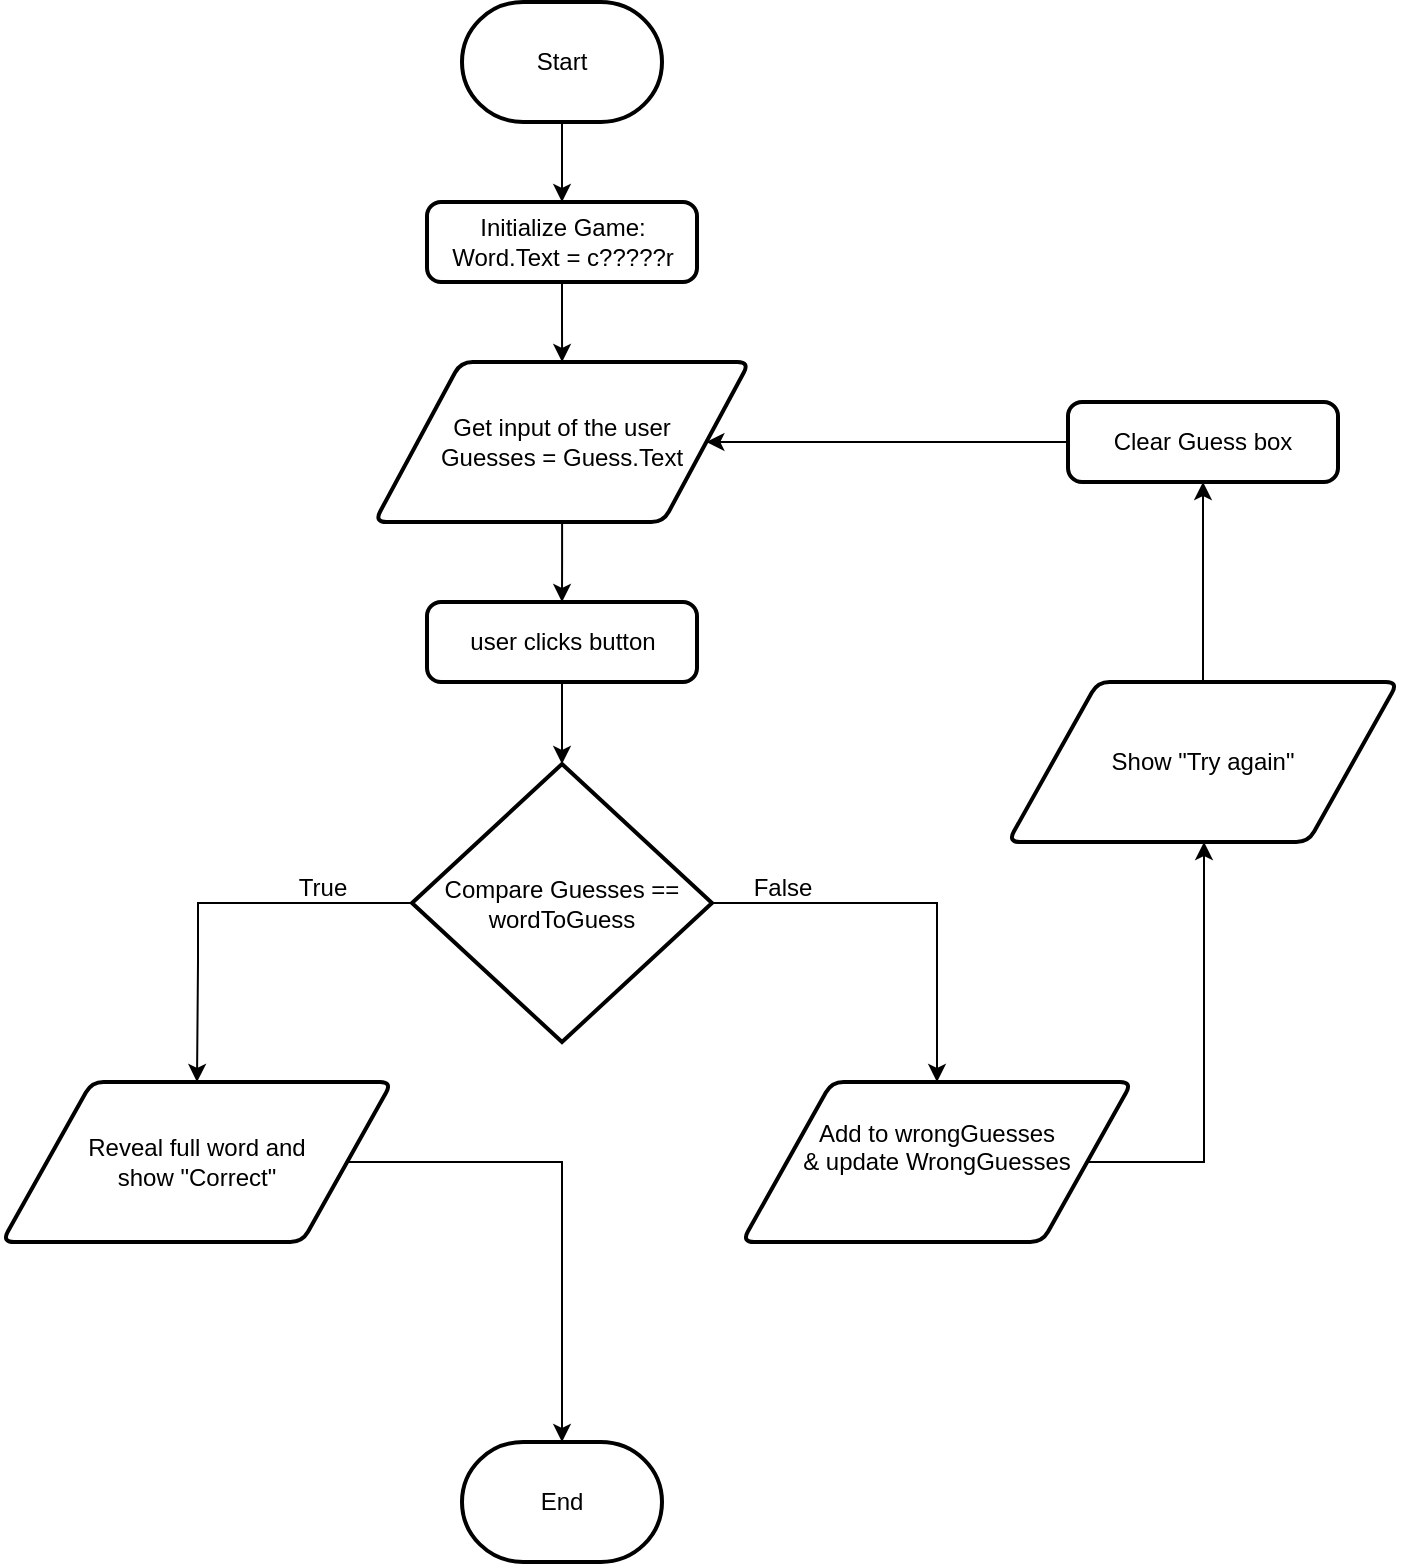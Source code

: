 <mxfile version="26.1.2">
  <diagram id="C5RBs43oDa-KdzZeNtuy" name="Page-1">
    <mxGraphModel dx="2261" dy="778" grid="1" gridSize="10" guides="1" tooltips="1" connect="1" arrows="1" fold="1" page="1" pageScale="1" pageWidth="827" pageHeight="1169" math="0" shadow="0">
      <root>
        <mxCell id="WIyWlLk6GJQsqaUBKTNV-0" />
        <mxCell id="WIyWlLk6GJQsqaUBKTNV-1" parent="WIyWlLk6GJQsqaUBKTNV-0" />
        <mxCell id="H9LgJbMJzpOpMejJTg3P-3" style="edgeStyle=orthogonalEdgeStyle;rounded=0;orthogonalLoop=1;jettySize=auto;html=1;entryX=0.5;entryY=0;entryDx=0;entryDy=0;" edge="1" parent="WIyWlLk6GJQsqaUBKTNV-1" source="H9LgJbMJzpOpMejJTg3P-0" target="H9LgJbMJzpOpMejJTg3P-2">
          <mxGeometry relative="1" as="geometry" />
        </mxCell>
        <mxCell id="H9LgJbMJzpOpMejJTg3P-0" value="Start" style="strokeWidth=2;html=1;shape=mxgraph.flowchart.terminator;whiteSpace=wrap;" vertex="1" parent="WIyWlLk6GJQsqaUBKTNV-1">
          <mxGeometry x="170" y="100" width="100" height="60" as="geometry" />
        </mxCell>
        <mxCell id="H9LgJbMJzpOpMejJTg3P-1" value="End" style="strokeWidth=2;html=1;shape=mxgraph.flowchart.terminator;whiteSpace=wrap;" vertex="1" parent="WIyWlLk6GJQsqaUBKTNV-1">
          <mxGeometry x="170" y="820" width="100" height="60" as="geometry" />
        </mxCell>
        <mxCell id="H9LgJbMJzpOpMejJTg3P-26" style="edgeStyle=orthogonalEdgeStyle;rounded=0;orthogonalLoop=1;jettySize=auto;html=1;" edge="1" parent="WIyWlLk6GJQsqaUBKTNV-1" source="H9LgJbMJzpOpMejJTg3P-2" target="H9LgJbMJzpOpMejJTg3P-6">
          <mxGeometry relative="1" as="geometry" />
        </mxCell>
        <mxCell id="H9LgJbMJzpOpMejJTg3P-2" value="Initialize Game: Word.Text = c?????r" style="rounded=1;whiteSpace=wrap;html=1;absoluteArcSize=1;arcSize=14;strokeWidth=2;" vertex="1" parent="WIyWlLk6GJQsqaUBKTNV-1">
          <mxGeometry x="152.5" y="200" width="135" height="40" as="geometry" />
        </mxCell>
        <mxCell id="H9LgJbMJzpOpMejJTg3P-4" value="user clicks button" style="rounded=1;whiteSpace=wrap;html=1;absoluteArcSize=1;arcSize=14;strokeWidth=2;" vertex="1" parent="WIyWlLk6GJQsqaUBKTNV-1">
          <mxGeometry x="152.5" y="400" width="135" height="40" as="geometry" />
        </mxCell>
        <mxCell id="H9LgJbMJzpOpMejJTg3P-27" style="edgeStyle=orthogonalEdgeStyle;rounded=0;orthogonalLoop=1;jettySize=auto;html=1;entryX=0.5;entryY=0;entryDx=0;entryDy=0;" edge="1" parent="WIyWlLk6GJQsqaUBKTNV-1" source="H9LgJbMJzpOpMejJTg3P-6" target="H9LgJbMJzpOpMejJTg3P-4">
          <mxGeometry relative="1" as="geometry" />
        </mxCell>
        <mxCell id="H9LgJbMJzpOpMejJTg3P-6" value="Get input of the user&lt;br&gt;Guesses = Guess.Text" style="shape=parallelogram;html=1;strokeWidth=2;perimeter=parallelogramPerimeter;whiteSpace=wrap;rounded=1;arcSize=12;size=0.23;" vertex="1" parent="WIyWlLk6GJQsqaUBKTNV-1">
          <mxGeometry x="126.25" y="280" width="187.5" height="80" as="geometry" />
        </mxCell>
        <mxCell id="H9LgJbMJzpOpMejJTg3P-20" style="edgeStyle=orthogonalEdgeStyle;rounded=0;orthogonalLoop=1;jettySize=auto;html=1;" edge="1" parent="WIyWlLk6GJQsqaUBKTNV-1" source="H9LgJbMJzpOpMejJTg3P-8" target="H9LgJbMJzpOpMejJTg3P-12">
          <mxGeometry relative="1" as="geometry" />
        </mxCell>
        <mxCell id="H9LgJbMJzpOpMejJTg3P-23" style="edgeStyle=orthogonalEdgeStyle;rounded=0;orthogonalLoop=1;jettySize=auto;html=1;entryX=0.5;entryY=0;entryDx=0;entryDy=0;" edge="1" parent="WIyWlLk6GJQsqaUBKTNV-1" source="H9LgJbMJzpOpMejJTg3P-8" target="H9LgJbMJzpOpMejJTg3P-22">
          <mxGeometry relative="1" as="geometry">
            <Array as="points">
              <mxPoint x="38" y="551" />
              <mxPoint x="38" y="580" />
            </Array>
          </mxGeometry>
        </mxCell>
        <mxCell id="H9LgJbMJzpOpMejJTg3P-8" value="Compare Guesses == wordToGuess" style="strokeWidth=2;html=1;shape=mxgraph.flowchart.decision;whiteSpace=wrap;" vertex="1" parent="WIyWlLk6GJQsqaUBKTNV-1">
          <mxGeometry x="145" y="481" width="150" height="139" as="geometry" />
        </mxCell>
        <mxCell id="H9LgJbMJzpOpMejJTg3P-32" style="edgeStyle=orthogonalEdgeStyle;rounded=0;orthogonalLoop=1;jettySize=auto;html=1;" edge="1" parent="WIyWlLk6GJQsqaUBKTNV-1" source="H9LgJbMJzpOpMejJTg3P-12" target="H9LgJbMJzpOpMejJTg3P-29">
          <mxGeometry relative="1" as="geometry">
            <Array as="points">
              <mxPoint x="541" y="680" />
            </Array>
          </mxGeometry>
        </mxCell>
        <mxCell id="H9LgJbMJzpOpMejJTg3P-12" value="Add to wrongGuesses&lt;br&gt;&amp;amp; update WrongGuesses&lt;div&gt;&lt;br/&gt;&lt;/div&gt;" style="shape=parallelogram;html=1;strokeWidth=2;perimeter=parallelogramPerimeter;whiteSpace=wrap;rounded=1;arcSize=12;size=0.23;" vertex="1" parent="WIyWlLk6GJQsqaUBKTNV-1">
          <mxGeometry x="310" y="640" width="195" height="80" as="geometry" />
        </mxCell>
        <mxCell id="H9LgJbMJzpOpMejJTg3P-24" style="edgeStyle=orthogonalEdgeStyle;rounded=0;orthogonalLoop=1;jettySize=auto;html=1;" edge="1" parent="WIyWlLk6GJQsqaUBKTNV-1" source="H9LgJbMJzpOpMejJTg3P-22" target="H9LgJbMJzpOpMejJTg3P-1">
          <mxGeometry relative="1" as="geometry" />
        </mxCell>
        <mxCell id="H9LgJbMJzpOpMejJTg3P-22" value="&lt;div&gt;Reveal full word and&lt;br&gt;show &quot;Correct&quot;&lt;/div&gt;" style="shape=parallelogram;html=1;strokeWidth=2;perimeter=parallelogramPerimeter;whiteSpace=wrap;rounded=1;arcSize=12;size=0.23;" vertex="1" parent="WIyWlLk6GJQsqaUBKTNV-1">
          <mxGeometry x="-60" y="640" width="195" height="80" as="geometry" />
        </mxCell>
        <mxCell id="H9LgJbMJzpOpMejJTg3P-25" style="edgeStyle=orthogonalEdgeStyle;rounded=0;orthogonalLoop=1;jettySize=auto;html=1;entryX=0.5;entryY=0;entryDx=0;entryDy=0;entryPerimeter=0;" edge="1" parent="WIyWlLk6GJQsqaUBKTNV-1" source="H9LgJbMJzpOpMejJTg3P-4" target="H9LgJbMJzpOpMejJTg3P-8">
          <mxGeometry relative="1" as="geometry" />
        </mxCell>
        <mxCell id="H9LgJbMJzpOpMejJTg3P-34" style="edgeStyle=orthogonalEdgeStyle;rounded=0;orthogonalLoop=1;jettySize=auto;html=1;entryX=0.5;entryY=1;entryDx=0;entryDy=0;" edge="1" parent="WIyWlLk6GJQsqaUBKTNV-1" source="H9LgJbMJzpOpMejJTg3P-29" target="H9LgJbMJzpOpMejJTg3P-33">
          <mxGeometry relative="1" as="geometry" />
        </mxCell>
        <mxCell id="H9LgJbMJzpOpMejJTg3P-29" value="&lt;div&gt;Show &quot;Try again&quot;&lt;/div&gt;" style="shape=parallelogram;html=1;strokeWidth=2;perimeter=parallelogramPerimeter;whiteSpace=wrap;rounded=1;arcSize=12;size=0.23;" vertex="1" parent="WIyWlLk6GJQsqaUBKTNV-1">
          <mxGeometry x="443" y="440" width="195" height="80" as="geometry" />
        </mxCell>
        <mxCell id="H9LgJbMJzpOpMejJTg3P-35" style="edgeStyle=orthogonalEdgeStyle;rounded=0;orthogonalLoop=1;jettySize=auto;html=1;entryX=1;entryY=0.5;entryDx=0;entryDy=0;" edge="1" parent="WIyWlLk6GJQsqaUBKTNV-1" source="H9LgJbMJzpOpMejJTg3P-33" target="H9LgJbMJzpOpMejJTg3P-6">
          <mxGeometry relative="1" as="geometry" />
        </mxCell>
        <mxCell id="H9LgJbMJzpOpMejJTg3P-33" value="Clear Guess box" style="rounded=1;whiteSpace=wrap;html=1;absoluteArcSize=1;arcSize=14;strokeWidth=2;" vertex="1" parent="WIyWlLk6GJQsqaUBKTNV-1">
          <mxGeometry x="473" y="300" width="135" height="40" as="geometry" />
        </mxCell>
        <mxCell id="H9LgJbMJzpOpMejJTg3P-36" value="True" style="text;html=1;align=center;verticalAlign=middle;resizable=0;points=[];autosize=1;strokeColor=none;fillColor=none;" vertex="1" parent="WIyWlLk6GJQsqaUBKTNV-1">
          <mxGeometry x="75" y="528" width="50" height="30" as="geometry" />
        </mxCell>
        <mxCell id="H9LgJbMJzpOpMejJTg3P-37" value="False" style="text;html=1;align=center;verticalAlign=middle;resizable=0;points=[];autosize=1;strokeColor=none;fillColor=none;" vertex="1" parent="WIyWlLk6GJQsqaUBKTNV-1">
          <mxGeometry x="305" y="528" width="50" height="30" as="geometry" />
        </mxCell>
      </root>
    </mxGraphModel>
  </diagram>
</mxfile>
